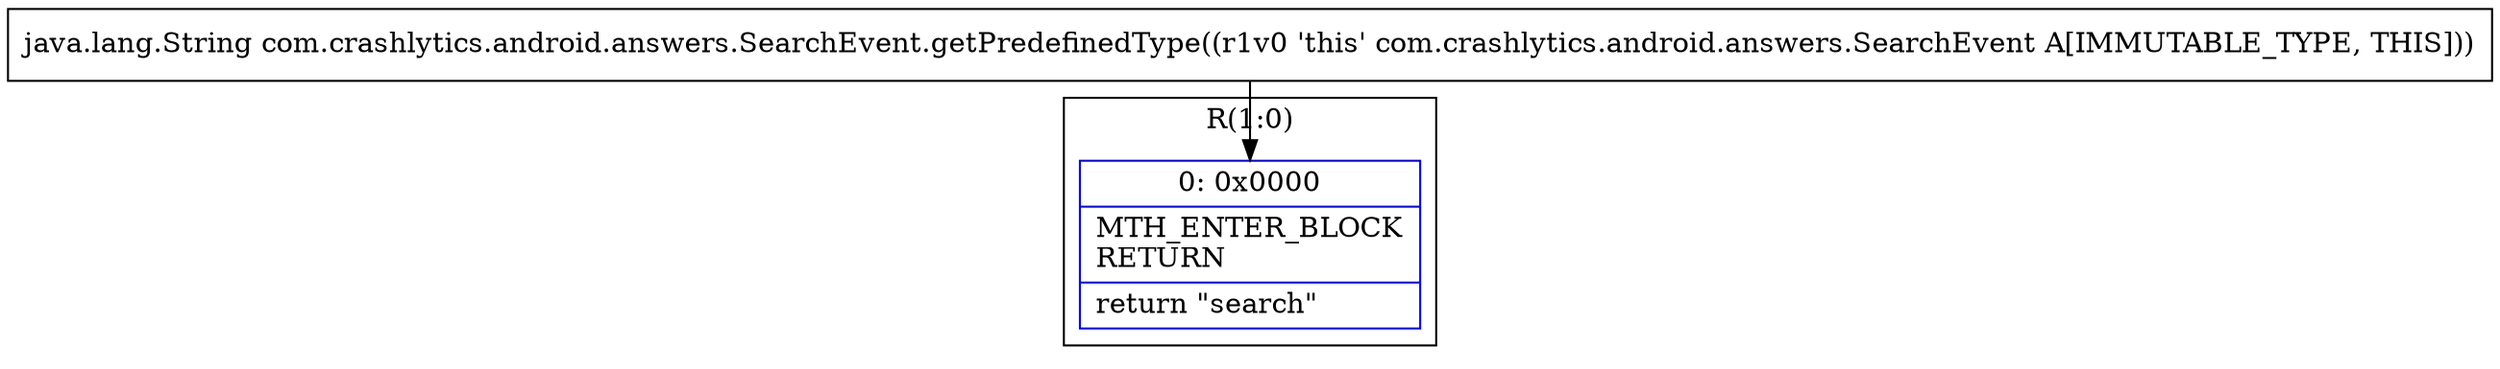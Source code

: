 digraph "CFG forcom.crashlytics.android.answers.SearchEvent.getPredefinedType()Ljava\/lang\/String;" {
subgraph cluster_Region_1802489584 {
label = "R(1:0)";
node [shape=record,color=blue];
Node_0 [shape=record,label="{0\:\ 0x0000|MTH_ENTER_BLOCK\lRETURN\l|return \"search\"\l}"];
}
MethodNode[shape=record,label="{java.lang.String com.crashlytics.android.answers.SearchEvent.getPredefinedType((r1v0 'this' com.crashlytics.android.answers.SearchEvent A[IMMUTABLE_TYPE, THIS])) }"];
MethodNode -> Node_0;
}

